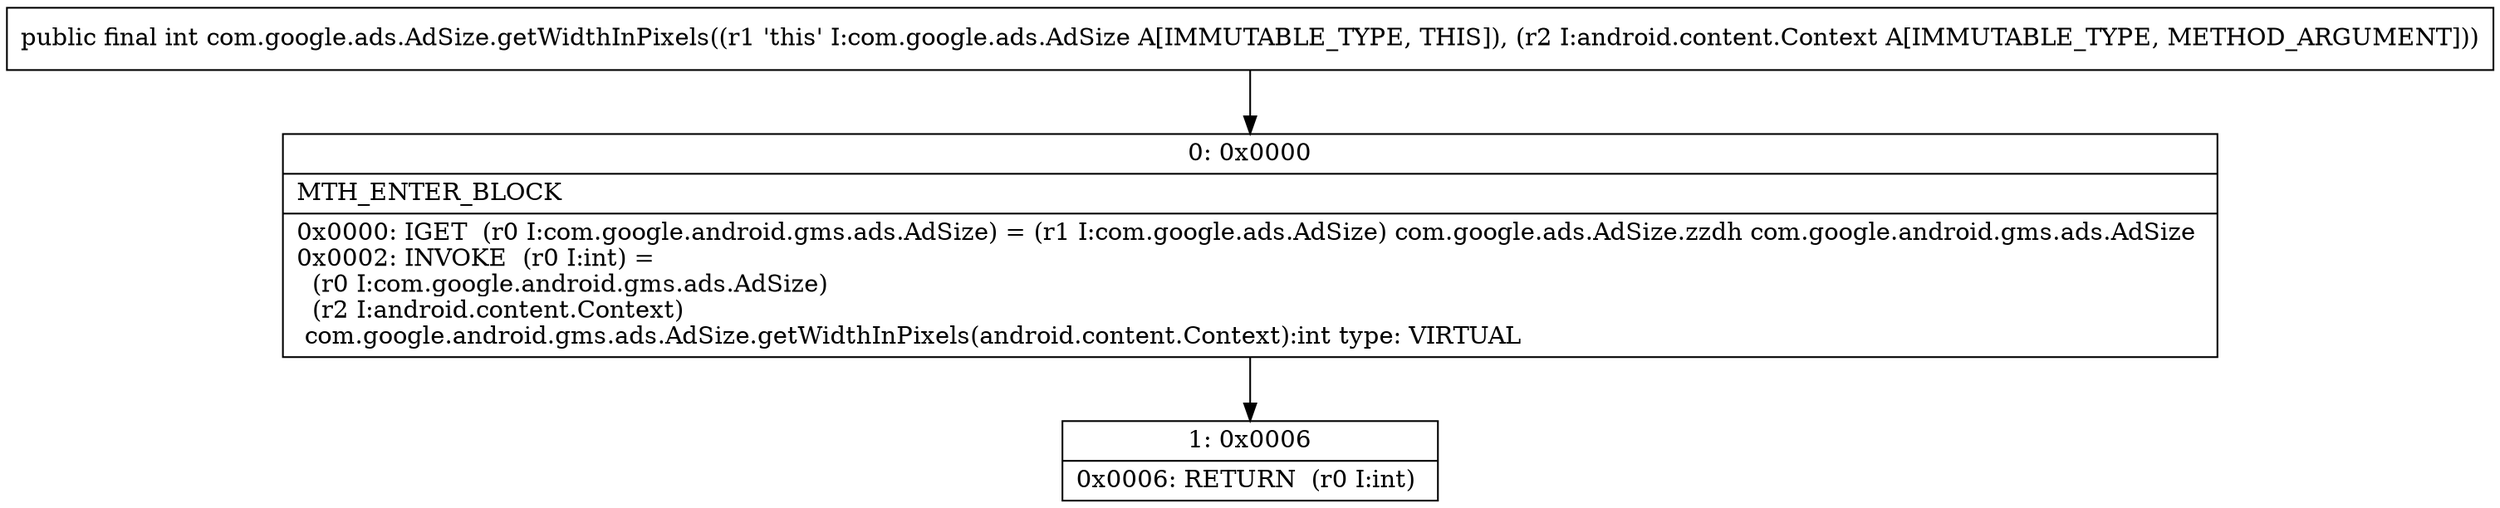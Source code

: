 digraph "CFG forcom.google.ads.AdSize.getWidthInPixels(Landroid\/content\/Context;)I" {
Node_0 [shape=record,label="{0\:\ 0x0000|MTH_ENTER_BLOCK\l|0x0000: IGET  (r0 I:com.google.android.gms.ads.AdSize) = (r1 I:com.google.ads.AdSize) com.google.ads.AdSize.zzdh com.google.android.gms.ads.AdSize \l0x0002: INVOKE  (r0 I:int) = \l  (r0 I:com.google.android.gms.ads.AdSize)\l  (r2 I:android.content.Context)\l com.google.android.gms.ads.AdSize.getWidthInPixels(android.content.Context):int type: VIRTUAL \l}"];
Node_1 [shape=record,label="{1\:\ 0x0006|0x0006: RETURN  (r0 I:int) \l}"];
MethodNode[shape=record,label="{public final int com.google.ads.AdSize.getWidthInPixels((r1 'this' I:com.google.ads.AdSize A[IMMUTABLE_TYPE, THIS]), (r2 I:android.content.Context A[IMMUTABLE_TYPE, METHOD_ARGUMENT])) }"];
MethodNode -> Node_0;
Node_0 -> Node_1;
}

